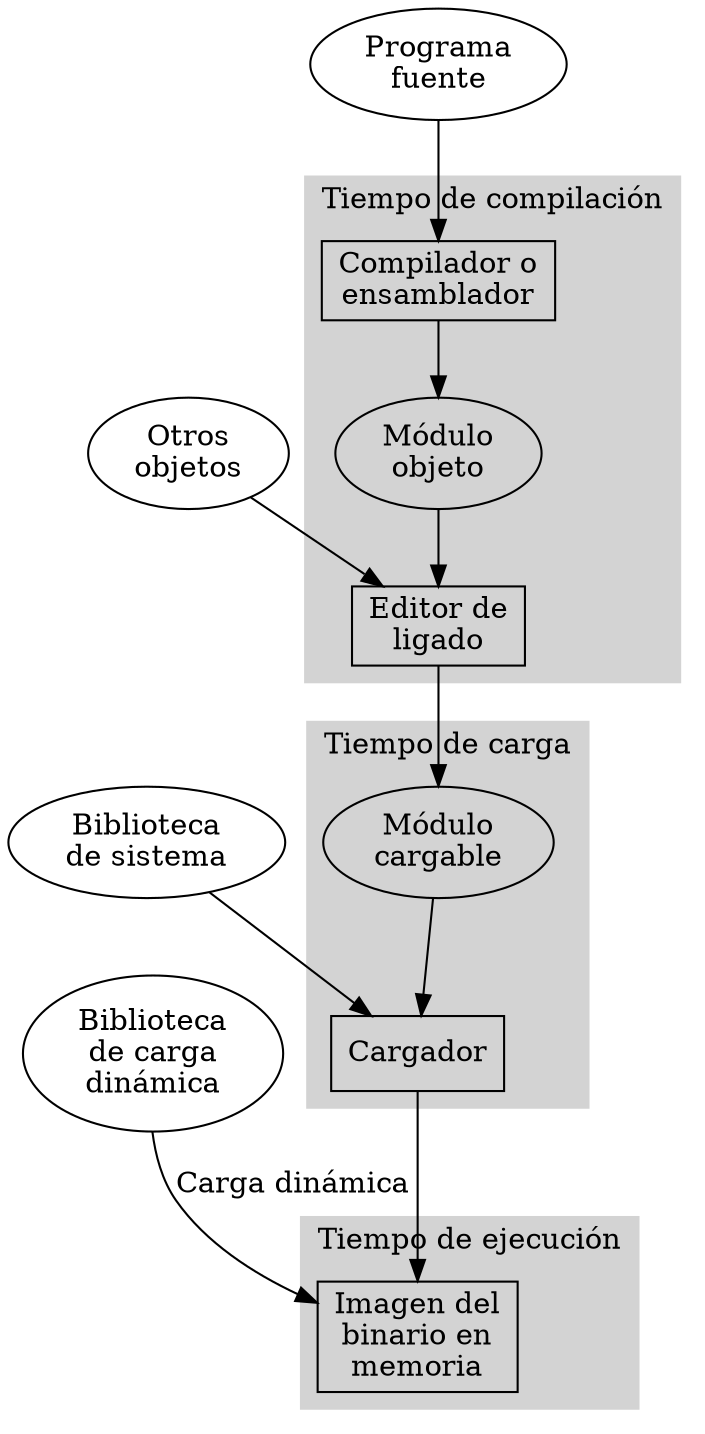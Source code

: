 #+begin_src dot :exports results :file ltxpng/tipo_resol_direcc.png
  digraph G {
          subgraph cluster0 {
                  label="Tiempo de compilación";
                  color=lightgray;
		  style=filled;
                  compilador;
                  objmod;
                  ligado;
          }
          subgraph cluster1 {
                  label="Tiempo de carga";
                  color=lightgray;
		  style=filled;
		  modulo;
		  cargador;
          }
          subgraph cluster2 {
                  label="Tiempo de ejecución";
                  color=lightgray;
		  style=filled;
                  imagenram;
          }
          fuente -> compilador -> objmod -> ligado -> modulo -> cargador -> imagenram;
          otrosobj -> ligado;
          bibliosist -> cargador;
          dll -> imagenram [label = "Carga dinámica"];

          fuente [label="Programa\nfuente"];
          compilador [label="Compilador o\nensamblador",
                      shape = box];
          objmod [label="Módulo\nobjeto"];
          otrosobj [label="Otros\nobjetos"];
          ligado [label="Editor de\nligado",
                  shape = box];
          modulo [label="Módulo\ncargable"];
          bibliosist [label="Biblioteca\nde sistema"]
          cargador [label="Cargador",
                    shape = box];
          dll [label="Biblioteca\nde carga\ndinámica"];
          imagenram [label="Imagen del\nbinario en\nmemoria",
                     shape = box];
  }
#+end_src
